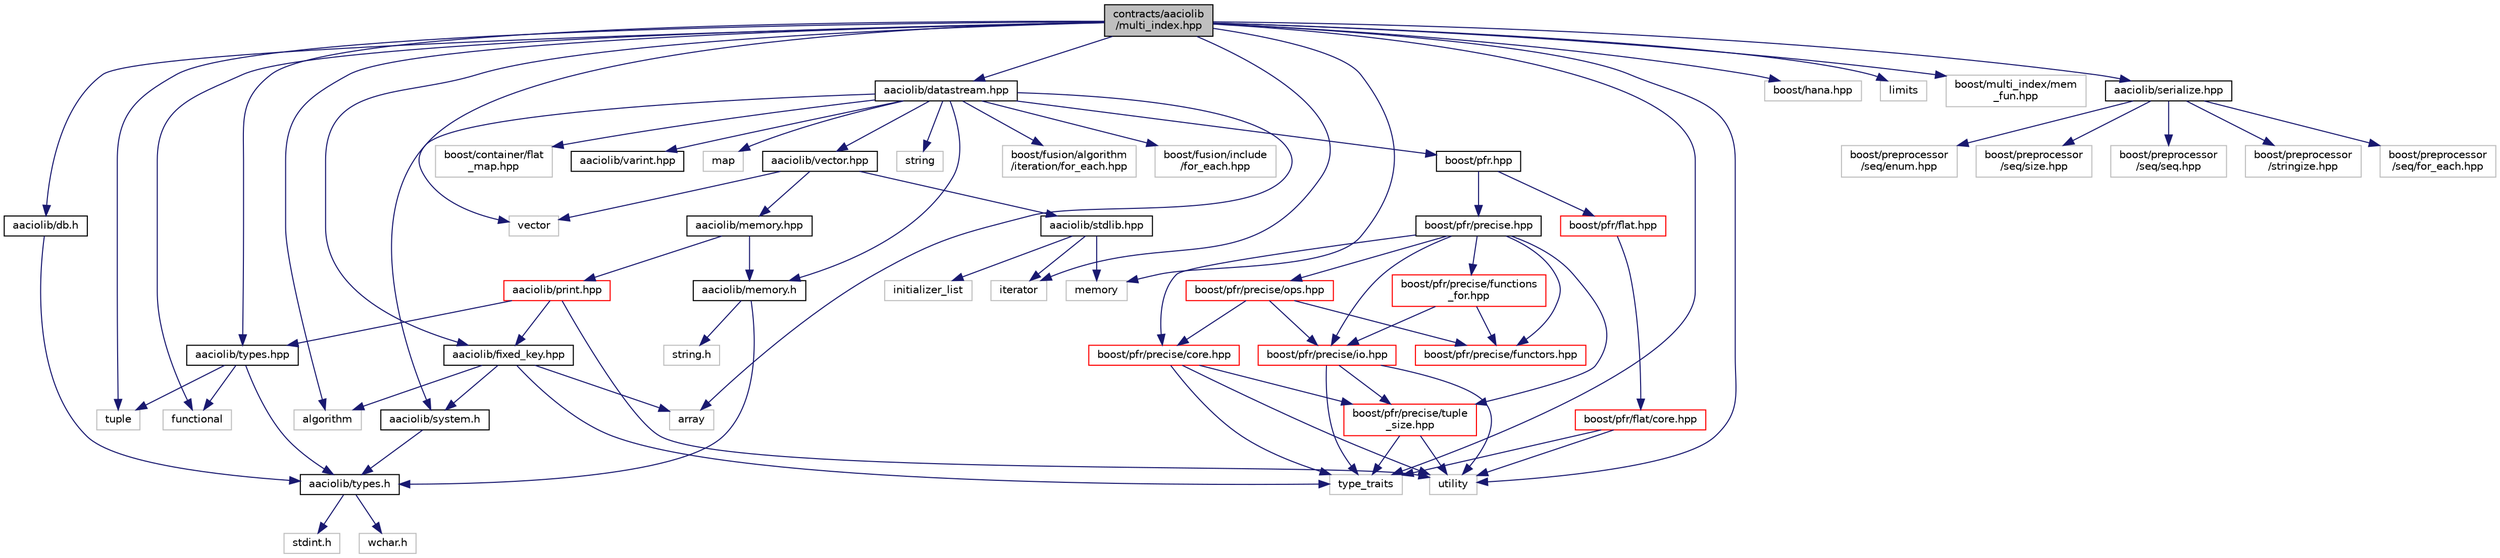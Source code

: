 digraph "contracts/aaciolib/multi_index.hpp"
{
  edge [fontname="Helvetica",fontsize="10",labelfontname="Helvetica",labelfontsize="10"];
  node [fontname="Helvetica",fontsize="10",shape=record];
  Node0 [label="contracts/aaciolib\l/multi_index.hpp",height=0.2,width=0.4,color="black", fillcolor="grey75", style="filled", fontcolor="black"];
  Node0 -> Node1 [color="midnightblue",fontsize="10",style="solid"];
  Node1 [label="vector",height=0.2,width=0.4,color="grey75", fillcolor="white", style="filled"];
  Node0 -> Node2 [color="midnightblue",fontsize="10",style="solid"];
  Node2 [label="tuple",height=0.2,width=0.4,color="grey75", fillcolor="white", style="filled"];
  Node0 -> Node3 [color="midnightblue",fontsize="10",style="solid"];
  Node3 [label="boost/hana.hpp",height=0.2,width=0.4,color="grey75", fillcolor="white", style="filled"];
  Node0 -> Node4 [color="midnightblue",fontsize="10",style="solid"];
  Node4 [label="functional",height=0.2,width=0.4,color="grey75", fillcolor="white", style="filled"];
  Node0 -> Node5 [color="midnightblue",fontsize="10",style="solid"];
  Node5 [label="utility",height=0.2,width=0.4,color="grey75", fillcolor="white", style="filled"];
  Node0 -> Node6 [color="midnightblue",fontsize="10",style="solid"];
  Node6 [label="type_traits",height=0.2,width=0.4,color="grey75", fillcolor="white", style="filled"];
  Node0 -> Node7 [color="midnightblue",fontsize="10",style="solid"];
  Node7 [label="iterator",height=0.2,width=0.4,color="grey75", fillcolor="white", style="filled"];
  Node0 -> Node8 [color="midnightblue",fontsize="10",style="solid"];
  Node8 [label="limits",height=0.2,width=0.4,color="grey75", fillcolor="white", style="filled"];
  Node0 -> Node9 [color="midnightblue",fontsize="10",style="solid"];
  Node9 [label="algorithm",height=0.2,width=0.4,color="grey75", fillcolor="white", style="filled"];
  Node0 -> Node10 [color="midnightblue",fontsize="10",style="solid"];
  Node10 [label="memory",height=0.2,width=0.4,color="grey75", fillcolor="white", style="filled"];
  Node0 -> Node11 [color="midnightblue",fontsize="10",style="solid"];
  Node11 [label="boost/multi_index/mem\l_fun.hpp",height=0.2,width=0.4,color="grey75", fillcolor="white", style="filled"];
  Node0 -> Node12 [color="midnightblue",fontsize="10",style="solid"];
  Node12 [label="aaciolib/types.hpp",height=0.2,width=0.4,color="black", fillcolor="white", style="filled",URL="$contracts_2aaciolib_2types_8hpp.html"];
  Node12 -> Node13 [color="midnightblue",fontsize="10",style="solid"];
  Node13 [label="aaciolib/types.h",height=0.2,width=0.4,color="black", fillcolor="white", style="filled",URL="$contracts_2aaciolib_2types_8h.html"];
  Node13 -> Node14 [color="midnightblue",fontsize="10",style="solid"];
  Node14 [label="stdint.h",height=0.2,width=0.4,color="grey75", fillcolor="white", style="filled"];
  Node13 -> Node15 [color="midnightblue",fontsize="10",style="solid"];
  Node15 [label="wchar.h",height=0.2,width=0.4,color="grey75", fillcolor="white", style="filled"];
  Node12 -> Node4 [color="midnightblue",fontsize="10",style="solid"];
  Node12 -> Node2 [color="midnightblue",fontsize="10",style="solid"];
  Node0 -> Node16 [color="midnightblue",fontsize="10",style="solid"];
  Node16 [label="aaciolib/serialize.hpp",height=0.2,width=0.4,color="black", fillcolor="white", style="filled",URL="$serialize_8hpp_source.html"];
  Node16 -> Node17 [color="midnightblue",fontsize="10",style="solid"];
  Node17 [label="boost/preprocessor\l/seq/for_each.hpp",height=0.2,width=0.4,color="grey75", fillcolor="white", style="filled"];
  Node16 -> Node18 [color="midnightblue",fontsize="10",style="solid"];
  Node18 [label="boost/preprocessor\l/seq/enum.hpp",height=0.2,width=0.4,color="grey75", fillcolor="white", style="filled"];
  Node16 -> Node19 [color="midnightblue",fontsize="10",style="solid"];
  Node19 [label="boost/preprocessor\l/seq/size.hpp",height=0.2,width=0.4,color="grey75", fillcolor="white", style="filled"];
  Node16 -> Node20 [color="midnightblue",fontsize="10",style="solid"];
  Node20 [label="boost/preprocessor\l/seq/seq.hpp",height=0.2,width=0.4,color="grey75", fillcolor="white", style="filled"];
  Node16 -> Node21 [color="midnightblue",fontsize="10",style="solid"];
  Node21 [label="boost/preprocessor\l/stringize.hpp",height=0.2,width=0.4,color="grey75", fillcolor="white", style="filled"];
  Node0 -> Node22 [color="midnightblue",fontsize="10",style="solid"];
  Node22 [label="aaciolib/datastream.hpp",height=0.2,width=0.4,color="black", fillcolor="white", style="filled",URL="$contracts_2aaciolib_2datastream_8hpp_source.html"];
  Node22 -> Node23 [color="midnightblue",fontsize="10",style="solid"];
  Node23 [label="aaciolib/system.h",height=0.2,width=0.4,color="black", fillcolor="white", style="filled",URL="$system_8h.html"];
  Node23 -> Node13 [color="midnightblue",fontsize="10",style="solid"];
  Node22 -> Node24 [color="midnightblue",fontsize="10",style="solid"];
  Node24 [label="aaciolib/memory.h",height=0.2,width=0.4,color="black", fillcolor="white", style="filled",URL="$aaciolib_2memory_8h.html"];
  Node24 -> Node25 [color="midnightblue",fontsize="10",style="solid"];
  Node25 [label="string.h",height=0.2,width=0.4,color="grey75", fillcolor="white", style="filled"];
  Node24 -> Node13 [color="midnightblue",fontsize="10",style="solid"];
  Node22 -> Node26 [color="midnightblue",fontsize="10",style="solid"];
  Node26 [label="aaciolib/vector.hpp",height=0.2,width=0.4,color="black", fillcolor="white", style="filled",URL="$contracts_2aaciolib_2vector_8hpp_source.html"];
  Node26 -> Node27 [color="midnightblue",fontsize="10",style="solid"];
  Node27 [label="aaciolib/memory.hpp",height=0.2,width=0.4,color="black", fillcolor="white", style="filled",URL="$contracts_2aaciolib_2memory_8hpp.html"];
  Node27 -> Node24 [color="midnightblue",fontsize="10",style="solid"];
  Node27 -> Node28 [color="midnightblue",fontsize="10",style="solid"];
  Node28 [label="aaciolib/print.hpp",height=0.2,width=0.4,color="red", fillcolor="white", style="filled",URL="$print_8hpp.html"];
  Node28 -> Node12 [color="midnightblue",fontsize="10",style="solid"];
  Node28 -> Node32 [color="midnightblue",fontsize="10",style="solid"];
  Node32 [label="aaciolib/fixed_key.hpp",height=0.2,width=0.4,color="black", fillcolor="white", style="filled",URL="$contracts_2aaciolib_2fixed__key_8hpp.html"];
  Node32 -> Node33 [color="midnightblue",fontsize="10",style="solid"];
  Node33 [label="array",height=0.2,width=0.4,color="grey75", fillcolor="white", style="filled"];
  Node32 -> Node9 [color="midnightblue",fontsize="10",style="solid"];
  Node32 -> Node6 [color="midnightblue",fontsize="10",style="solid"];
  Node32 -> Node23 [color="midnightblue",fontsize="10",style="solid"];
  Node28 -> Node5 [color="midnightblue",fontsize="10",style="solid"];
  Node26 -> Node34 [color="midnightblue",fontsize="10",style="solid"];
  Node34 [label="aaciolib/stdlib.hpp",height=0.2,width=0.4,color="black", fillcolor="white", style="filled",URL="$stdlib_8hpp_source.html"];
  Node34 -> Node35 [color="midnightblue",fontsize="10",style="solid"];
  Node35 [label="initializer_list",height=0.2,width=0.4,color="grey75", fillcolor="white", style="filled"];
  Node34 -> Node7 [color="midnightblue",fontsize="10",style="solid"];
  Node34 -> Node10 [color="midnightblue",fontsize="10",style="solid"];
  Node26 -> Node1 [color="midnightblue",fontsize="10",style="solid"];
  Node22 -> Node36 [color="midnightblue",fontsize="10",style="solid"];
  Node36 [label="boost/container/flat\l_map.hpp",height=0.2,width=0.4,color="grey75", fillcolor="white", style="filled"];
  Node22 -> Node37 [color="midnightblue",fontsize="10",style="solid"];
  Node37 [label="aaciolib/varint.hpp",height=0.2,width=0.4,color="black", fillcolor="white", style="filled",URL="$contracts_2aaciolib_2varint_8hpp.html"];
  Node22 -> Node33 [color="midnightblue",fontsize="10",style="solid"];
  Node22 -> Node38 [color="midnightblue",fontsize="10",style="solid"];
  Node38 [label="map",height=0.2,width=0.4,color="grey75", fillcolor="white", style="filled"];
  Node22 -> Node39 [color="midnightblue",fontsize="10",style="solid"];
  Node39 [label="string",height=0.2,width=0.4,color="grey75", fillcolor="white", style="filled"];
  Node22 -> Node40 [color="midnightblue",fontsize="10",style="solid"];
  Node40 [label="boost/fusion/algorithm\l/iteration/for_each.hpp",height=0.2,width=0.4,color="grey75", fillcolor="white", style="filled"];
  Node22 -> Node41 [color="midnightblue",fontsize="10",style="solid"];
  Node41 [label="boost/fusion/include\l/for_each.hpp",height=0.2,width=0.4,color="grey75", fillcolor="white", style="filled"];
  Node22 -> Node42 [color="midnightblue",fontsize="10",style="solid"];
  Node42 [label="boost/pfr.hpp",height=0.2,width=0.4,color="black", fillcolor="white", style="filled",URL="$pfr_8hpp.html"];
  Node42 -> Node43 [color="midnightblue",fontsize="10",style="solid"];
  Node43 [label="boost/pfr/precise.hpp",height=0.2,width=0.4,color="black", fillcolor="white", style="filled",URL="$precise_8hpp.html"];
  Node43 -> Node44 [color="midnightblue",fontsize="10",style="solid"];
  Node44 [label="boost/pfr/precise/core.hpp",height=0.2,width=0.4,color="red", fillcolor="white", style="filled",URL="$externals_2magic__get_2include_2boost_2pfr_2precise_2core_8hpp_source.html"];
  Node44 -> Node6 [color="midnightblue",fontsize="10",style="solid"];
  Node44 -> Node5 [color="midnightblue",fontsize="10",style="solid"];
  Node44 -> Node51 [color="midnightblue",fontsize="10",style="solid"];
  Node51 [label="boost/pfr/precise/tuple\l_size.hpp",height=0.2,width=0.4,color="red", fillcolor="white", style="filled",URL="$precise_2tuple__size_8hpp_source.html"];
  Node51 -> Node6 [color="midnightblue",fontsize="10",style="solid"];
  Node51 -> Node5 [color="midnightblue",fontsize="10",style="solid"];
  Node43 -> Node58 [color="midnightblue",fontsize="10",style="solid"];
  Node58 [label="boost/pfr/precise/functors.hpp",height=0.2,width=0.4,color="red", fillcolor="white", style="filled",URL="$precise_2functors_8hpp_source.html"];
  Node43 -> Node60 [color="midnightblue",fontsize="10",style="solid"];
  Node60 [label="boost/pfr/precise/ops.hpp",height=0.2,width=0.4,color="red", fillcolor="white", style="filled",URL="$precise_2ops_8hpp.html"];
  Node60 -> Node58 [color="midnightblue",fontsize="10",style="solid"];
  Node60 -> Node44 [color="midnightblue",fontsize="10",style="solid"];
  Node60 -> Node62 [color="midnightblue",fontsize="10",style="solid"];
  Node62 [label="boost/pfr/precise/io.hpp",height=0.2,width=0.4,color="red", fillcolor="white", style="filled",URL="$precise_2io_8hpp_source.html"];
  Node62 -> Node6 [color="midnightblue",fontsize="10",style="solid"];
  Node62 -> Node5 [color="midnightblue",fontsize="10",style="solid"];
  Node62 -> Node51 [color="midnightblue",fontsize="10",style="solid"];
  Node43 -> Node62 [color="midnightblue",fontsize="10",style="solid"];
  Node43 -> Node51 [color="midnightblue",fontsize="10",style="solid"];
  Node43 -> Node66 [color="midnightblue",fontsize="10",style="solid"];
  Node66 [label="boost/pfr/precise/functions\l_for.hpp",height=0.2,width=0.4,color="red", fillcolor="white", style="filled",URL="$precise_2functions__for_8hpp_source.html"];
  Node66 -> Node58 [color="midnightblue",fontsize="10",style="solid"];
  Node66 -> Node62 [color="midnightblue",fontsize="10",style="solid"];
  Node42 -> Node67 [color="midnightblue",fontsize="10",style="solid"];
  Node67 [label="boost/pfr/flat.hpp",height=0.2,width=0.4,color="red", fillcolor="white", style="filled",URL="$externals_2magic__get_2include_2boost_2pfr_2flat_8hpp.html"];
  Node67 -> Node68 [color="midnightblue",fontsize="10",style="solid"];
  Node68 [label="boost/pfr/flat/core.hpp",height=0.2,width=0.4,color="red", fillcolor="white", style="filled",URL="$externals_2magic__get_2include_2boost_2pfr_2flat_2core_8hpp_source.html"];
  Node68 -> Node6 [color="midnightblue",fontsize="10",style="solid"];
  Node68 -> Node5 [color="midnightblue",fontsize="10",style="solid"];
  Node0 -> Node74 [color="midnightblue",fontsize="10",style="solid"];
  Node74 [label="aaciolib/db.h",height=0.2,width=0.4,color="black", fillcolor="white", style="filled",URL="$db_8h.html",tooltip="Defines C API for interfacing with blockchain database. "];
  Node74 -> Node13 [color="midnightblue",fontsize="10",style="solid"];
  Node0 -> Node32 [color="midnightblue",fontsize="10",style="solid"];
}
